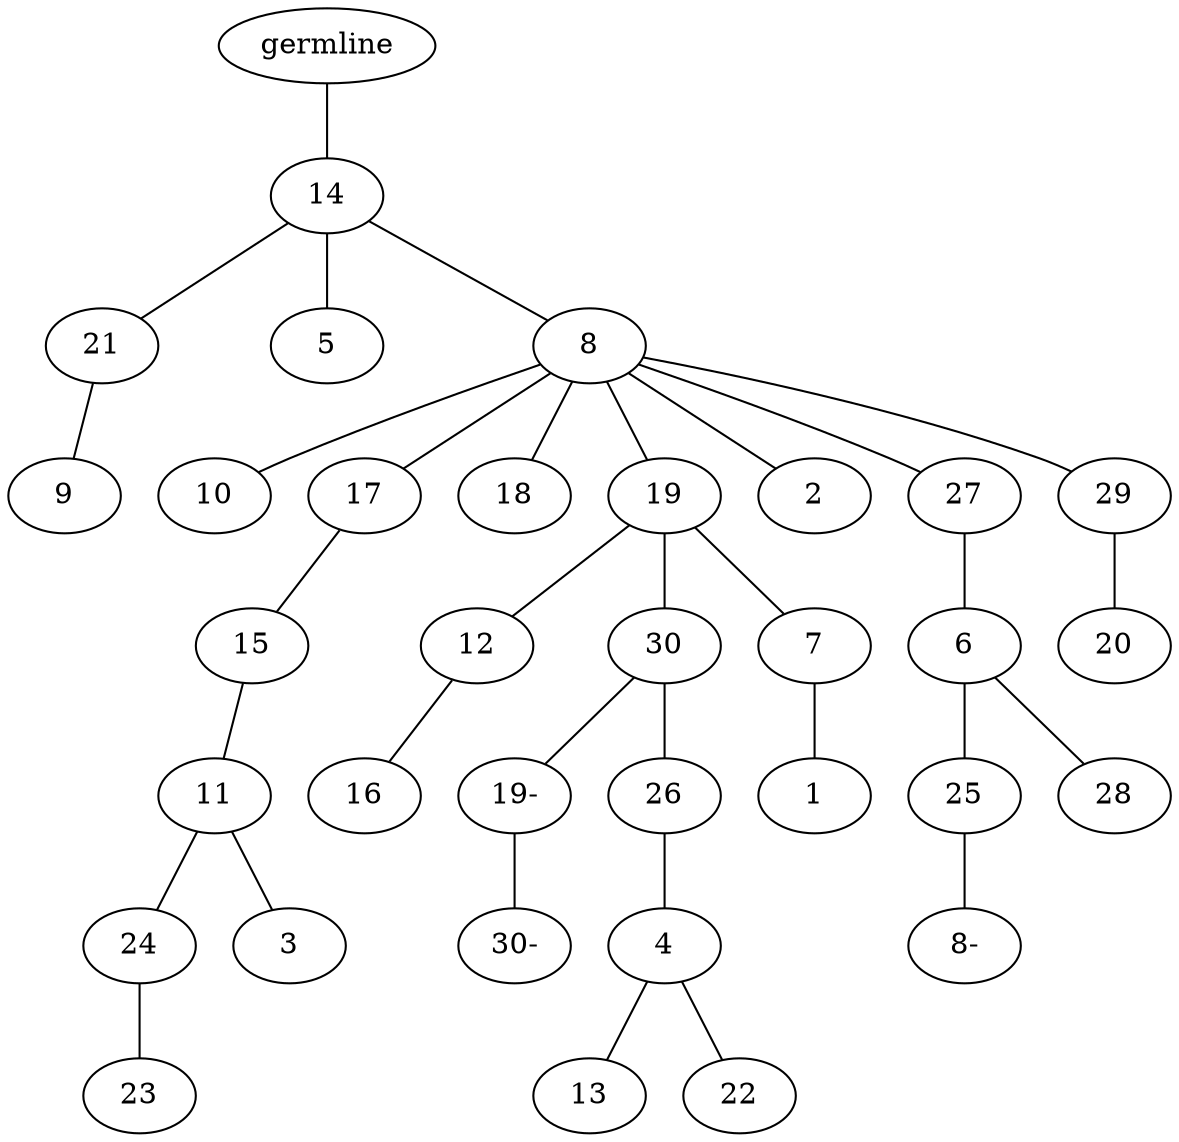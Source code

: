 graph tree {
    "139816774039056" [label="germline"];
    "139816766539424" [label="14"];
    "139816761748928" [label="21"];
    "139816761749216" [label="9"];
    "139816765196800" [label="5"];
    "139816761748592" [label="8"];
    "139816761749312" [label="10"];
    "139816761745472" [label="17"];
    "139816761748016" [label="15"];
    "139816761920864" [label="11"];
    "139816761919808" [label="24"];
    "139816761920912" [label="23"];
    "139816761919280" [label="3"];
    "139816761749264" [label="18"];
    "139816761831728" [label="19"];
    "139816761920768" [label="12"];
    "139816761920384" [label="16"];
    "139816761920336" [label="30"];
    "139816761921440" [label="19-"];
    "139816761919136" [label="30-"];
    "139816761920624" [label="26"];
    "139816761920240" [label="4"];
    "139816761918416" [label="13"];
    "139816761919328" [label="22"];
    "139816761918320" [label="7"];
    "139816769813232" [label="1"];
    "139816761921248" [label="2"];
    "139816761919712" [label="27"];
    "139816763272736" [label="6"];
    "139816763273024" [label="25"];
    "139816763272112" [label="8-"];
    "139816763272304" [label="28"];
    "139816761921104" [label="29"];
    "139816763272880" [label="20"];
    "139816774039056" -- "139816766539424";
    "139816766539424" -- "139816761748928";
    "139816766539424" -- "139816765196800";
    "139816766539424" -- "139816761748592";
    "139816761748928" -- "139816761749216";
    "139816761748592" -- "139816761749312";
    "139816761748592" -- "139816761745472";
    "139816761748592" -- "139816761749264";
    "139816761748592" -- "139816761831728";
    "139816761748592" -- "139816761921248";
    "139816761748592" -- "139816761919712";
    "139816761748592" -- "139816761921104";
    "139816761745472" -- "139816761748016";
    "139816761748016" -- "139816761920864";
    "139816761920864" -- "139816761919808";
    "139816761920864" -- "139816761919280";
    "139816761919808" -- "139816761920912";
    "139816761831728" -- "139816761920768";
    "139816761831728" -- "139816761920336";
    "139816761831728" -- "139816761918320";
    "139816761920768" -- "139816761920384";
    "139816761920336" -- "139816761921440";
    "139816761920336" -- "139816761920624";
    "139816761921440" -- "139816761919136";
    "139816761920624" -- "139816761920240";
    "139816761920240" -- "139816761918416";
    "139816761920240" -- "139816761919328";
    "139816761918320" -- "139816769813232";
    "139816761919712" -- "139816763272736";
    "139816763272736" -- "139816763273024";
    "139816763272736" -- "139816763272304";
    "139816763273024" -- "139816763272112";
    "139816761921104" -- "139816763272880";
}
